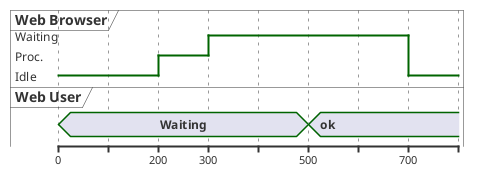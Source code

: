 {
  "sha1": "jegenqrp4t85wb80iwpsx5u70v678ei",
  "insertion": {
    "when": "2024-06-03T18:59:31.789Z",
    "user": "plantuml@gmail.com"
  }
}
@startuml
robust "Web Browser" as WB
concise "Web User" as WU

@0
WU is Waiting
WB is Idle

@200
WB is Proc.

@300
WB is Waiting

@500
WU is ok

@700
WB is Idle

@enduml
